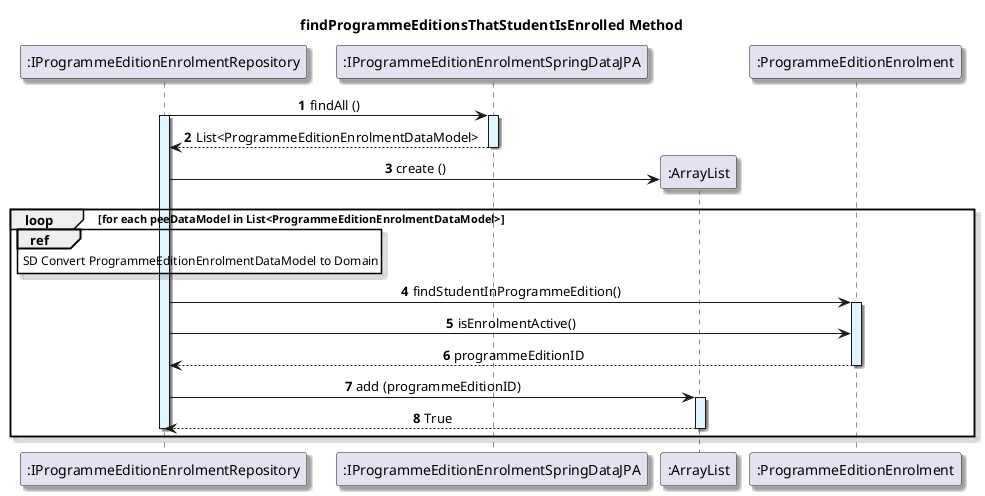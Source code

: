 @startuml
title findProgrammeEditionsThatStudentIsEnrolled Method
autonumber
skinparam {
  ActivityPadding 2
  ActivityMargin 2
  BoxPadding 2
}
skinparam defaultTextAlignment center
skinparam shadowing true

participant ":IProgrammeEditionEnrolmentRepository" as ProgrammeEditionEnrolmentRepository
participant ":IProgrammeEditionEnrolmentSpringDataJPA" as IPEESpringDataJPA
ProgrammeEditionEnrolmentRepository -> IPEESpringDataJPA: findAll ()
activate ProgrammeEditionEnrolmentRepository #E1F5FE
activate IPEESpringDataJPA #E1F5FE
IPEESpringDataJPA --> ProgrammeEditionEnrolmentRepository: List<ProgrammeEditionEnrolmentDataModel>
deactivate IPEESpringDataJPA

create ":ArrayList"
ProgrammeEditionEnrolmentRepository -> ":ArrayList": create ()

loop for each peeDataModel in List<ProgrammeEditionEnrolmentDataModel>

ref over ProgrammeEditionEnrolmentRepository
    SD Convert ProgrammeEditionEnrolmentDataModel to Domain
end ref

participant ":ProgrammeEditionEnrolment" as ProgrammeEditionEnrolment
ProgrammeEditionEnrolmentRepository -> ProgrammeEditionEnrolment: findStudentInProgrammeEdition()
activate ProgrammeEditionEnrolment #E1F5FE
ProgrammeEditionEnrolmentRepository -> ProgrammeEditionEnrolment: isEnrolmentActive()
ProgrammeEditionEnrolment --> ProgrammeEditionEnrolmentRepository: programmeEditionID
deactivate ProgrammeEditionEnrolment #E1F5FE

ProgrammeEditionEnrolmentRepository -> ":ArrayList": add (programmeEditionID)
activate ":ArrayList" #E1F5FE
":ArrayList" --> ProgrammeEditionEnrolmentRepository: True
deactivate ":ArrayList" #E1F5FE
deactivate ProgrammeEditionEnrolmentRepository
end

@enduml